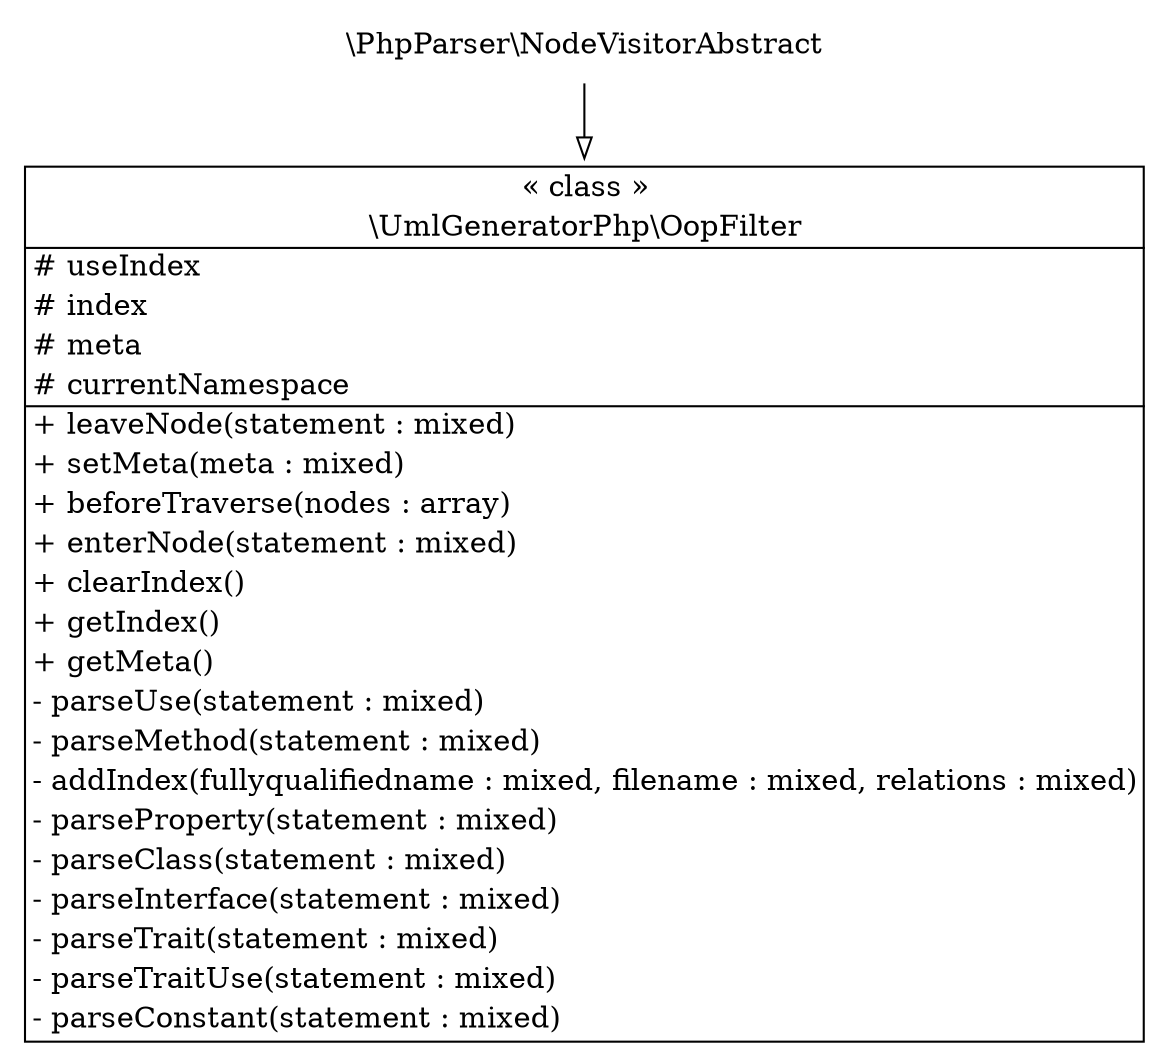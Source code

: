 digraph "Class Diagram" {
  node [shape=plaintext]
  "\\UmlGeneratorPhp\\OopFilter" [
    label=<
<table border="1" cellpadding="2" cellspacing="0" cellborder="0">
<tr><td align="center">&laquo; class &raquo;</td></tr>
<tr><td align="center" title="class OopFilter">\\UmlGeneratorPhp\\OopFilter</td></tr><hr />
<tr><td align="left" title="protected useIndex"># useIndex</td></tr>
<tr><td align="left" title="protected index"># index</td></tr>
<tr><td align="left" title="protected meta"># meta</td></tr>
<tr><td align="left" title="protected currentNamespace"># currentNamespace</td></tr>
<hr />
<tr><td align="left" title="public leaveNode">+ leaveNode(statement : mixed)</td></tr>
<tr><td align="left" title="public setMeta">+ setMeta(meta : mixed)</td></tr>
<tr><td align="left" title="public beforeTraverse">+ beforeTraverse(nodes : array)</td></tr>
<tr><td align="left" title="public enterNode">+ enterNode(statement : mixed)</td></tr>
<tr><td align="left" title="public clearIndex">+ clearIndex()</td></tr>
<tr><td align="left" title="public getIndex">+ getIndex()</td></tr>
<tr><td align="left" title="public getMeta">+ getMeta()</td></tr>
<tr><td align="left" title="private parseUse">- parseUse(statement : mixed)</td></tr>
<tr><td align="left" title="private parseMethod">- parseMethod(statement : mixed)</td></tr>
<tr><td align="left" title="private addIndex">- addIndex(fullyqualifiedname : mixed, filename : mixed, relations : mixed)</td></tr>
<tr><td align="left" title="private parseProperty">- parseProperty(statement : mixed)</td></tr>
<tr><td align="left" title="private parseClass">- parseClass(statement : mixed)</td></tr>
<tr><td align="left" title="private parseInterface">- parseInterface(statement : mixed)</td></tr>
<tr><td align="left" title="private parseTrait">- parseTrait(statement : mixed)</td></tr>
<tr><td align="left" title="private parseTraitUse">- parseTraitUse(statement : mixed)</td></tr>
<tr><td align="left" title="private parseConstant">- parseConstant(statement : mixed)</td></tr>
</table>
  >
  ];
"\\PhpParser\\NodeVisitorAbstract" -> "\\UmlGeneratorPhp\\OopFilter" [arrowhead="empty"];

}
